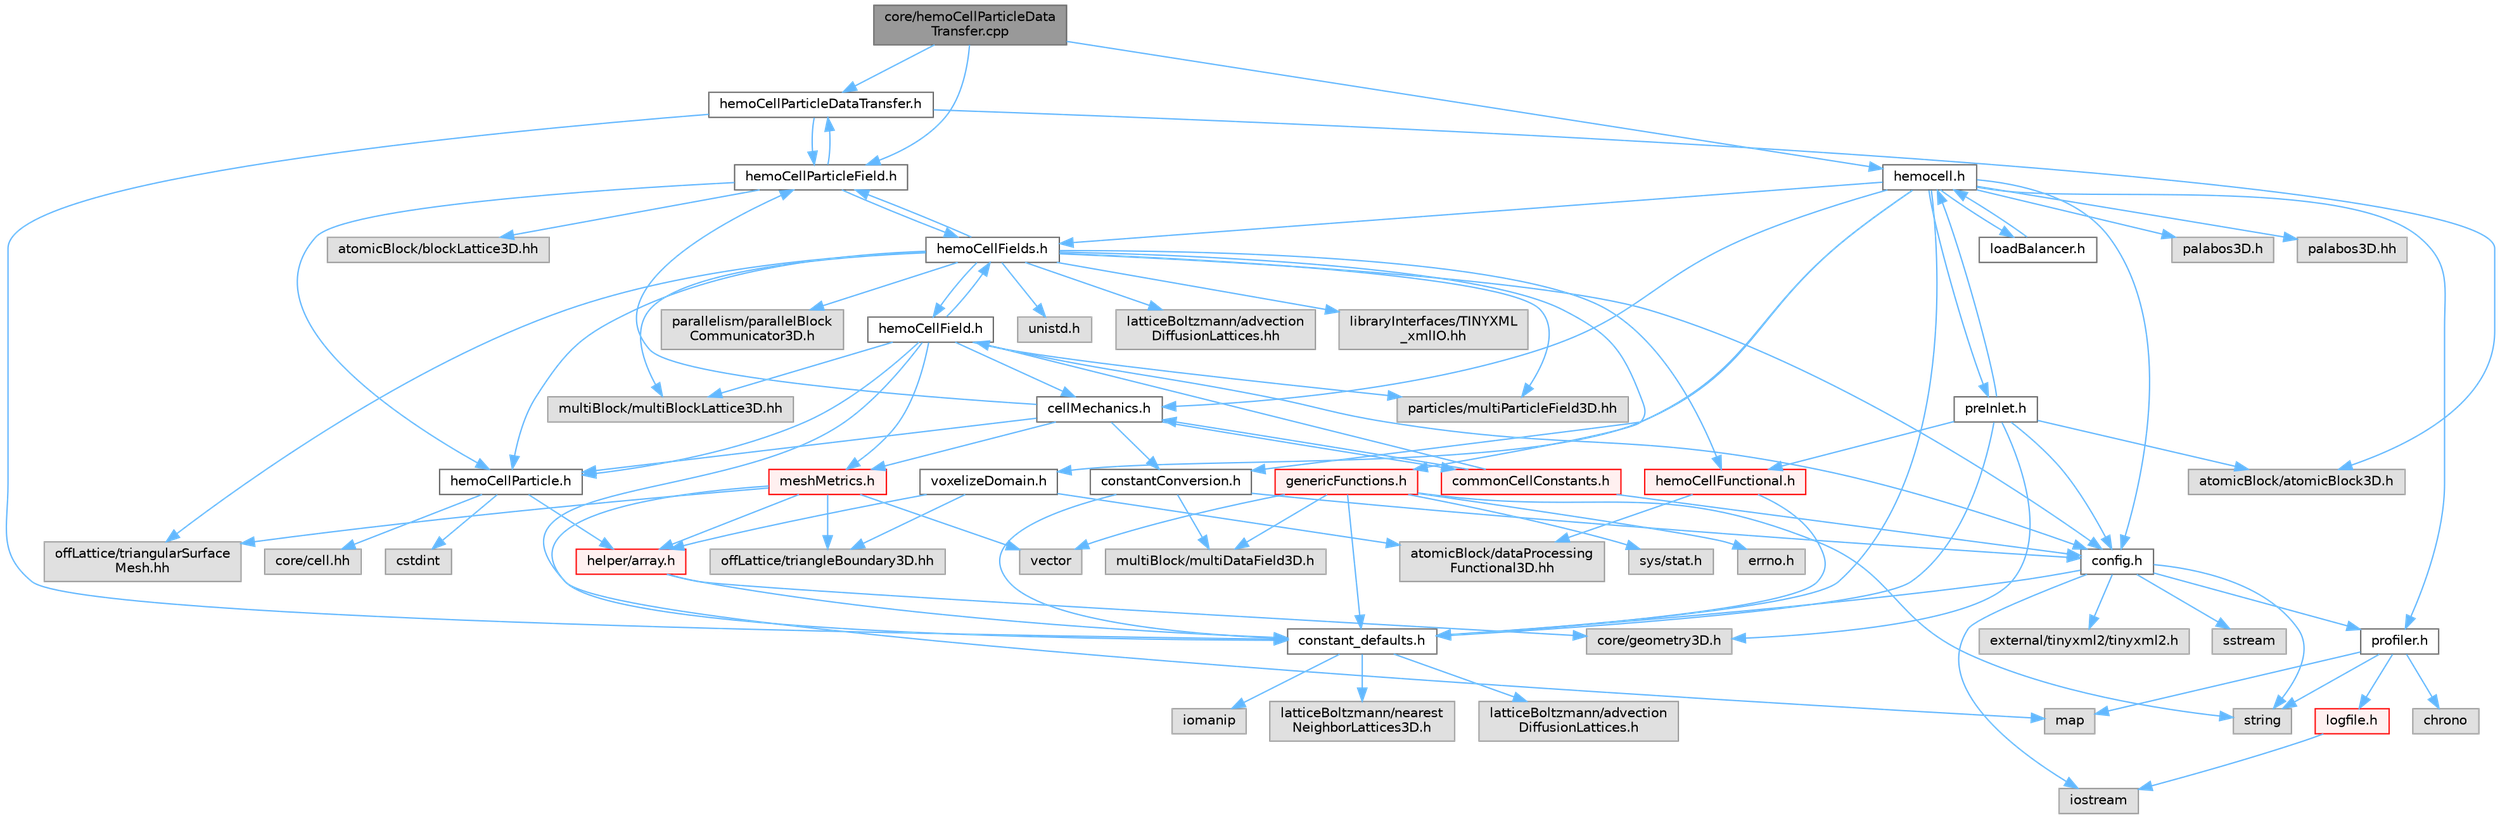 digraph "core/hemoCellParticleDataTransfer.cpp"
{
 // LATEX_PDF_SIZE
  bgcolor="transparent";
  edge [fontname=Helvetica,fontsize=10,labelfontname=Helvetica,labelfontsize=10];
  node [fontname=Helvetica,fontsize=10,shape=box,height=0.2,width=0.4];
  Node1 [id="Node000001",label="core/hemoCellParticleData\lTransfer.cpp",height=0.2,width=0.4,color="gray40", fillcolor="grey60", style="filled", fontcolor="black",tooltip=" "];
  Node1 -> Node2 [id="edge1_Node000001_Node000002",color="steelblue1",style="solid",tooltip=" "];
  Node2 [id="Node000002",label="hemoCellParticleDataTransfer.h",height=0.2,width=0.4,color="grey40", fillcolor="white", style="filled",URL="$hemoCellParticleDataTransfer_8h.html",tooltip=" "];
  Node2 -> Node3 [id="edge2_Node000002_Node000003",color="steelblue1",style="solid",tooltip=" "];
  Node3 [id="Node000003",label="atomicBlock/atomicBlock3D.h",height=0.2,width=0.4,color="grey60", fillcolor="#E0E0E0", style="filled",tooltip=" "];
  Node2 -> Node4 [id="edge3_Node000002_Node000004",color="steelblue1",style="solid",tooltip=" "];
  Node4 [id="Node000004",label="hemoCellParticleField.h",height=0.2,width=0.4,color="grey40", fillcolor="white", style="filled",URL="$hemoCellParticleField_8h.html",tooltip=" "];
  Node4 -> Node5 [id="edge4_Node000004_Node000005",color="steelblue1",style="solid",tooltip=" "];
  Node5 [id="Node000005",label="hemoCellFields.h",height=0.2,width=0.4,color="grey40", fillcolor="white", style="filled",URL="$hemoCellFields_8h.html",tooltip=" "];
  Node5 -> Node4 [id="edge5_Node000005_Node000004",color="steelblue1",style="solid",tooltip=" "];
  Node5 -> Node6 [id="edge6_Node000005_Node000006",color="steelblue1",style="solid",tooltip=" "];
  Node6 [id="Node000006",label="genericFunctions.h",height=0.2,width=0.4,color="red", fillcolor="#FFF0F0", style="filled",URL="$genericFunctions_8h.html",tooltip=" "];
  Node6 -> Node7 [id="edge7_Node000006_Node000007",color="steelblue1",style="solid",tooltip=" "];
  Node7 [id="Node000007",label="sys/stat.h",height=0.2,width=0.4,color="grey60", fillcolor="#E0E0E0", style="filled",tooltip=" "];
  Node6 -> Node8 [id="edge8_Node000006_Node000008",color="steelblue1",style="solid",tooltip=" "];
  Node8 [id="Node000008",label="vector",height=0.2,width=0.4,color="grey60", fillcolor="#E0E0E0", style="filled",tooltip=" "];
  Node6 -> Node9 [id="edge9_Node000006_Node000009",color="steelblue1",style="solid",tooltip=" "];
  Node9 [id="Node000009",label="string",height=0.2,width=0.4,color="grey60", fillcolor="#E0E0E0", style="filled",tooltip=" "];
  Node6 -> Node10 [id="edge10_Node000006_Node000010",color="steelblue1",style="solid",tooltip=" "];
  Node10 [id="Node000010",label="errno.h",height=0.2,width=0.4,color="grey60", fillcolor="#E0E0E0", style="filled",tooltip=" "];
  Node6 -> Node13 [id="edge11_Node000006_Node000013",color="steelblue1",style="solid",tooltip=" "];
  Node13 [id="Node000013",label="multiBlock/multiDataField3D.h",height=0.2,width=0.4,color="grey60", fillcolor="#E0E0E0", style="filled",tooltip=" "];
  Node6 -> Node14 [id="edge12_Node000006_Node000014",color="steelblue1",style="solid",tooltip=" "];
  Node14 [id="Node000014",label="constant_defaults.h",height=0.2,width=0.4,color="grey40", fillcolor="white", style="filled",URL="$constant__defaults_8h.html",tooltip=" "];
  Node14 -> Node15 [id="edge13_Node000014_Node000015",color="steelblue1",style="solid",tooltip=" "];
  Node15 [id="Node000015",label="iomanip",height=0.2,width=0.4,color="grey60", fillcolor="#E0E0E0", style="filled",tooltip=" "];
  Node14 -> Node16 [id="edge14_Node000014_Node000016",color="steelblue1",style="solid",tooltip=" "];
  Node16 [id="Node000016",label="latticeBoltzmann/nearest\lNeighborLattices3D.h",height=0.2,width=0.4,color="grey60", fillcolor="#E0E0E0", style="filled",tooltip=" "];
  Node14 -> Node17 [id="edge15_Node000014_Node000017",color="steelblue1",style="solid",tooltip=" "];
  Node17 [id="Node000017",label="latticeBoltzmann/advection\lDiffusionLattices.h",height=0.2,width=0.4,color="grey60", fillcolor="#E0E0E0", style="filled",tooltip=" "];
  Node5 -> Node18 [id="edge16_Node000005_Node000018",color="steelblue1",style="solid",tooltip=" "];
  Node18 [id="Node000018",label="hemoCellFunctional.h",height=0.2,width=0.4,color="red", fillcolor="#FFF0F0", style="filled",URL="$hemoCellFunctional_8h.html",tooltip=" "];
  Node18 -> Node14 [id="edge17_Node000018_Node000014",color="steelblue1",style="solid",tooltip=" "];
  Node18 -> Node20 [id="edge18_Node000018_Node000020",color="steelblue1",style="solid",tooltip=" "];
  Node20 [id="Node000020",label="atomicBlock/dataProcessing\lFunctional3D.hh",height=0.2,width=0.4,color="grey60", fillcolor="#E0E0E0", style="filled",tooltip=" "];
  Node5 -> Node23 [id="edge19_Node000005_Node000023",color="steelblue1",style="solid",tooltip=" "];
  Node23 [id="Node000023",label="hemoCellField.h",height=0.2,width=0.4,color="grey40", fillcolor="white", style="filled",URL="$hemoCellField_8h.html",tooltip=" "];
  Node23 -> Node24 [id="edge20_Node000023_Node000024",color="steelblue1",style="solid",tooltip=" "];
  Node24 [id="Node000024",label="config.h",height=0.2,width=0.4,color="grey40", fillcolor="white", style="filled",URL="$config_8h.html",tooltip=" "];
  Node24 -> Node25 [id="edge21_Node000024_Node000025",color="steelblue1",style="solid",tooltip=" "];
  Node25 [id="Node000025",label="profiler.h",height=0.2,width=0.4,color="grey40", fillcolor="white", style="filled",URL="$profiler_8h.html",tooltip=" "];
  Node25 -> Node26 [id="edge22_Node000025_Node000026",color="steelblue1",style="solid",tooltip=" "];
  Node26 [id="Node000026",label="chrono",height=0.2,width=0.4,color="grey60", fillcolor="#E0E0E0", style="filled",tooltip=" "];
  Node25 -> Node9 [id="edge23_Node000025_Node000009",color="steelblue1",style="solid",tooltip=" "];
  Node25 -> Node27 [id="edge24_Node000025_Node000027",color="steelblue1",style="solid",tooltip=" "];
  Node27 [id="Node000027",label="map",height=0.2,width=0.4,color="grey60", fillcolor="#E0E0E0", style="filled",tooltip=" "];
  Node25 -> Node28 [id="edge25_Node000025_Node000028",color="steelblue1",style="solid",tooltip=" "];
  Node28 [id="Node000028",label="logfile.h",height=0.2,width=0.4,color="red", fillcolor="#FFF0F0", style="filled",URL="$logfile_8h.html",tooltip=" "];
  Node28 -> Node30 [id="edge26_Node000028_Node000030",color="steelblue1",style="solid",tooltip=" "];
  Node30 [id="Node000030",label="iostream",height=0.2,width=0.4,color="grey60", fillcolor="#E0E0E0", style="filled",tooltip=" "];
  Node24 -> Node31 [id="edge27_Node000024_Node000031",color="steelblue1",style="solid",tooltip=" "];
  Node31 [id="Node000031",label="external/tinyxml2/tinyxml2.h",height=0.2,width=0.4,color="grey60", fillcolor="#E0E0E0", style="filled",tooltip=" "];
  Node24 -> Node14 [id="edge28_Node000024_Node000014",color="steelblue1",style="solid",tooltip=" "];
  Node24 -> Node9 [id="edge29_Node000024_Node000009",color="steelblue1",style="solid",tooltip=" "];
  Node24 -> Node30 [id="edge30_Node000024_Node000030",color="steelblue1",style="solid",tooltip=" "];
  Node24 -> Node32 [id="edge31_Node000024_Node000032",color="steelblue1",style="solid",tooltip=" "];
  Node32 [id="Node000032",label="sstream",height=0.2,width=0.4,color="grey60", fillcolor="#E0E0E0", style="filled",tooltip=" "];
  Node23 -> Node14 [id="edge32_Node000023_Node000014",color="steelblue1",style="solid",tooltip=" "];
  Node23 -> Node33 [id="edge33_Node000023_Node000033",color="steelblue1",style="solid",tooltip=" "];
  Node33 [id="Node000033",label="cellMechanics.h",height=0.2,width=0.4,color="grey40", fillcolor="white", style="filled",URL="$cellMechanics_8h.html",tooltip=" "];
  Node33 -> Node4 [id="edge34_Node000033_Node000004",color="steelblue1",style="solid",tooltip=" "];
  Node33 -> Node34 [id="edge35_Node000033_Node000034",color="steelblue1",style="solid",tooltip=" "];
  Node34 [id="Node000034",label="hemoCellParticle.h",height=0.2,width=0.4,color="grey40", fillcolor="white", style="filled",URL="$hemoCellParticle_8h.html",tooltip=" "];
  Node34 -> Node35 [id="edge36_Node000034_Node000035",color="steelblue1",style="solid",tooltip=" "];
  Node35 [id="Node000035",label="helper/array.h",height=0.2,width=0.4,color="red", fillcolor="#FFF0F0", style="filled",URL="$array_8h.html",tooltip=" "];
  Node35 -> Node14 [id="edge37_Node000035_Node000014",color="steelblue1",style="solid",tooltip=" "];
  Node35 -> Node39 [id="edge38_Node000035_Node000039",color="steelblue1",style="solid",tooltip=" "];
  Node39 [id="Node000039",label="core/geometry3D.h",height=0.2,width=0.4,color="grey60", fillcolor="#E0E0E0", style="filled",tooltip=" "];
  Node34 -> Node40 [id="edge39_Node000034_Node000040",color="steelblue1",style="solid",tooltip=" "];
  Node40 [id="Node000040",label="core/cell.hh",height=0.2,width=0.4,color="grey60", fillcolor="#E0E0E0", style="filled",tooltip=" "];
  Node34 -> Node41 [id="edge40_Node000034_Node000041",color="steelblue1",style="solid",tooltip=" "];
  Node41 [id="Node000041",label="cstdint",height=0.2,width=0.4,color="grey60", fillcolor="#E0E0E0", style="filled",tooltip=" "];
  Node33 -> Node42 [id="edge41_Node000033_Node000042",color="steelblue1",style="solid",tooltip=" "];
  Node42 [id="Node000042",label="commonCellConstants.h",height=0.2,width=0.4,color="red", fillcolor="#FFF0F0", style="filled",URL="$commonCellConstants_8h.html",tooltip=" "];
  Node42 -> Node33 [id="edge42_Node000042_Node000033",color="steelblue1",style="solid",tooltip=" "];
  Node42 -> Node24 [id="edge43_Node000042_Node000024",color="steelblue1",style="solid",tooltip=" "];
  Node42 -> Node23 [id="edge44_Node000042_Node000023",color="steelblue1",style="solid",tooltip=" "];
  Node33 -> Node44 [id="edge45_Node000033_Node000044",color="steelblue1",style="solid",tooltip=" "];
  Node44 [id="Node000044",label="meshMetrics.h",height=0.2,width=0.4,color="red", fillcolor="#FFF0F0", style="filled",URL="$meshMetrics_8h.html",tooltip=" "];
  Node44 -> Node27 [id="edge46_Node000044_Node000027",color="steelblue1",style="solid",tooltip=" "];
  Node44 -> Node8 [id="edge47_Node000044_Node000008",color="steelblue1",style="solid",tooltip=" "];
  Node44 -> Node45 [id="edge48_Node000044_Node000045",color="steelblue1",style="solid",tooltip=" "];
  Node45 [id="Node000045",label="offLattice/triangularSurface\lMesh.hh",height=0.2,width=0.4,color="grey60", fillcolor="#E0E0E0", style="filled",tooltip=" "];
  Node44 -> Node46 [id="edge49_Node000044_Node000046",color="steelblue1",style="solid",tooltip=" "];
  Node46 [id="Node000046",label="offLattice/triangleBoundary3D.hh",height=0.2,width=0.4,color="grey60", fillcolor="#E0E0E0", style="filled",tooltip=" "];
  Node44 -> Node35 [id="edge50_Node000044_Node000035",color="steelblue1",style="solid",tooltip=" "];
  Node33 -> Node48 [id="edge51_Node000033_Node000048",color="steelblue1",style="solid",tooltip=" "];
  Node48 [id="Node000048",label="constantConversion.h",height=0.2,width=0.4,color="grey40", fillcolor="white", style="filled",URL="$constantConversion_8h.html",tooltip=" "];
  Node48 -> Node24 [id="edge52_Node000048_Node000024",color="steelblue1",style="solid",tooltip=" "];
  Node48 -> Node14 [id="edge53_Node000048_Node000014",color="steelblue1",style="solid",tooltip=" "];
  Node48 -> Node13 [id="edge54_Node000048_Node000013",color="steelblue1",style="solid",tooltip=" "];
  Node23 -> Node44 [id="edge55_Node000023_Node000044",color="steelblue1",style="solid",tooltip=" "];
  Node23 -> Node5 [id="edge56_Node000023_Node000005",color="steelblue1",style="solid",tooltip=" "];
  Node23 -> Node34 [id="edge57_Node000023_Node000034",color="steelblue1",style="solid",tooltip=" "];
  Node23 -> Node49 [id="edge58_Node000023_Node000049",color="steelblue1",style="solid",tooltip=" "];
  Node49 [id="Node000049",label="multiBlock/multiBlockLattice3D.hh",height=0.2,width=0.4,color="grey60", fillcolor="#E0E0E0", style="filled",tooltip=" "];
  Node23 -> Node50 [id="edge59_Node000023_Node000050",color="steelblue1",style="solid",tooltip=" "];
  Node50 [id="Node000050",label="particles/multiParticleField3D.hh",height=0.2,width=0.4,color="grey60", fillcolor="#E0E0E0", style="filled",tooltip=" "];
  Node5 -> Node34 [id="edge60_Node000005_Node000034",color="steelblue1",style="solid",tooltip=" "];
  Node5 -> Node24 [id="edge61_Node000005_Node000024",color="steelblue1",style="solid",tooltip=" "];
  Node5 -> Node51 [id="edge62_Node000005_Node000051",color="steelblue1",style="solid",tooltip=" "];
  Node51 [id="Node000051",label="unistd.h",height=0.2,width=0.4,color="grey60", fillcolor="#E0E0E0", style="filled",tooltip=" "];
  Node5 -> Node52 [id="edge63_Node000005_Node000052",color="steelblue1",style="solid",tooltip=" "];
  Node52 [id="Node000052",label="latticeBoltzmann/advection\lDiffusionLattices.hh",height=0.2,width=0.4,color="grey60", fillcolor="#E0E0E0", style="filled",tooltip=" "];
  Node5 -> Node49 [id="edge64_Node000005_Node000049",color="steelblue1",style="solid",tooltip=" "];
  Node5 -> Node45 [id="edge65_Node000005_Node000045",color="steelblue1",style="solid",tooltip=" "];
  Node5 -> Node53 [id="edge66_Node000005_Node000053",color="steelblue1",style="solid",tooltip=" "];
  Node53 [id="Node000053",label="libraryInterfaces/TINYXML\l_xmlIO.hh",height=0.2,width=0.4,color="grey60", fillcolor="#E0E0E0", style="filled",tooltip=" "];
  Node5 -> Node50 [id="edge67_Node000005_Node000050",color="steelblue1",style="solid",tooltip=" "];
  Node5 -> Node54 [id="edge68_Node000005_Node000054",color="steelblue1",style="solid",tooltip=" "];
  Node54 [id="Node000054",label="parallelism/parallelBlock\lCommunicator3D.h",height=0.2,width=0.4,color="grey60", fillcolor="#E0E0E0", style="filled",tooltip=" "];
  Node4 -> Node2 [id="edge69_Node000004_Node000002",color="steelblue1",style="solid",tooltip=" "];
  Node4 -> Node34 [id="edge70_Node000004_Node000034",color="steelblue1",style="solid",tooltip=" "];
  Node4 -> Node55 [id="edge71_Node000004_Node000055",color="steelblue1",style="solid",tooltip=" "];
  Node55 [id="Node000055",label="atomicBlock/blockLattice3D.hh",height=0.2,width=0.4,color="grey60", fillcolor="#E0E0E0", style="filled",tooltip=" "];
  Node2 -> Node14 [id="edge72_Node000002_Node000014",color="steelblue1",style="solid",tooltip=" "];
  Node1 -> Node4 [id="edge73_Node000001_Node000004",color="steelblue1",style="solid",tooltip=" "];
  Node1 -> Node56 [id="edge74_Node000001_Node000056",color="steelblue1",style="solid",tooltip=" "];
  Node56 [id="Node000056",label="hemocell.h",height=0.2,width=0.4,color="grey40", fillcolor="white", style="filled",URL="$hemocell_8h.html",tooltip=" "];
  Node56 -> Node14 [id="edge75_Node000056_Node000014",color="steelblue1",style="solid",tooltip=" "];
  Node56 -> Node24 [id="edge76_Node000056_Node000024",color="steelblue1",style="solid",tooltip=" "];
  Node56 -> Node5 [id="edge77_Node000056_Node000005",color="steelblue1",style="solid",tooltip=" "];
  Node56 -> Node57 [id="edge78_Node000056_Node000057",color="steelblue1",style="solid",tooltip=" "];
  Node57 [id="Node000057",label="loadBalancer.h",height=0.2,width=0.4,color="grey40", fillcolor="white", style="filled",URL="$loadBalancer_8h.html",tooltip=" "];
  Node57 -> Node56 [id="edge79_Node000057_Node000056",color="steelblue1",style="solid",tooltip=" "];
  Node56 -> Node25 [id="edge80_Node000056_Node000025",color="steelblue1",style="solid",tooltip=" "];
  Node56 -> Node33 [id="edge81_Node000056_Node000033",color="steelblue1",style="solid",tooltip=" "];
  Node56 -> Node48 [id="edge82_Node000056_Node000048",color="steelblue1",style="solid",tooltip=" "];
  Node56 -> Node58 [id="edge83_Node000056_Node000058",color="steelblue1",style="solid",tooltip=" "];
  Node58 [id="Node000058",label="preInlet.h",height=0.2,width=0.4,color="grey40", fillcolor="white", style="filled",URL="$preInlet_8h.html",tooltip=" "];
  Node58 -> Node14 [id="edge84_Node000058_Node000014",color="steelblue1",style="solid",tooltip=" "];
  Node58 -> Node18 [id="edge85_Node000058_Node000018",color="steelblue1",style="solid",tooltip=" "];
  Node58 -> Node39 [id="edge86_Node000058_Node000039",color="steelblue1",style="solid",tooltip=" "];
  Node58 -> Node3 [id="edge87_Node000058_Node000003",color="steelblue1",style="solid",tooltip=" "];
  Node58 -> Node24 [id="edge88_Node000058_Node000024",color="steelblue1",style="solid",tooltip=" "];
  Node58 -> Node56 [id="edge89_Node000058_Node000056",color="steelblue1",style="solid",tooltip=" "];
  Node56 -> Node59 [id="edge90_Node000056_Node000059",color="steelblue1",style="solid",tooltip=" "];
  Node59 [id="Node000059",label="voxelizeDomain.h",height=0.2,width=0.4,color="grey40", fillcolor="white", style="filled",URL="$voxelizeDomain_8h.html",tooltip=" "];
  Node59 -> Node20 [id="edge91_Node000059_Node000020",color="steelblue1",style="solid",tooltip=" "];
  Node59 -> Node46 [id="edge92_Node000059_Node000046",color="steelblue1",style="solid",tooltip=" "];
  Node59 -> Node35 [id="edge93_Node000059_Node000035",color="steelblue1",style="solid",tooltip=" "];
  Node56 -> Node60 [id="edge94_Node000056_Node000060",color="steelblue1",style="solid",tooltip=" "];
  Node60 [id="Node000060",label="palabos3D.h",height=0.2,width=0.4,color="grey60", fillcolor="#E0E0E0", style="filled",tooltip=" "];
  Node56 -> Node61 [id="edge95_Node000056_Node000061",color="steelblue1",style="solid",tooltip=" "];
  Node61 [id="Node000061",label="palabos3D.hh",height=0.2,width=0.4,color="grey60", fillcolor="#E0E0E0", style="filled",tooltip=" "];
}
